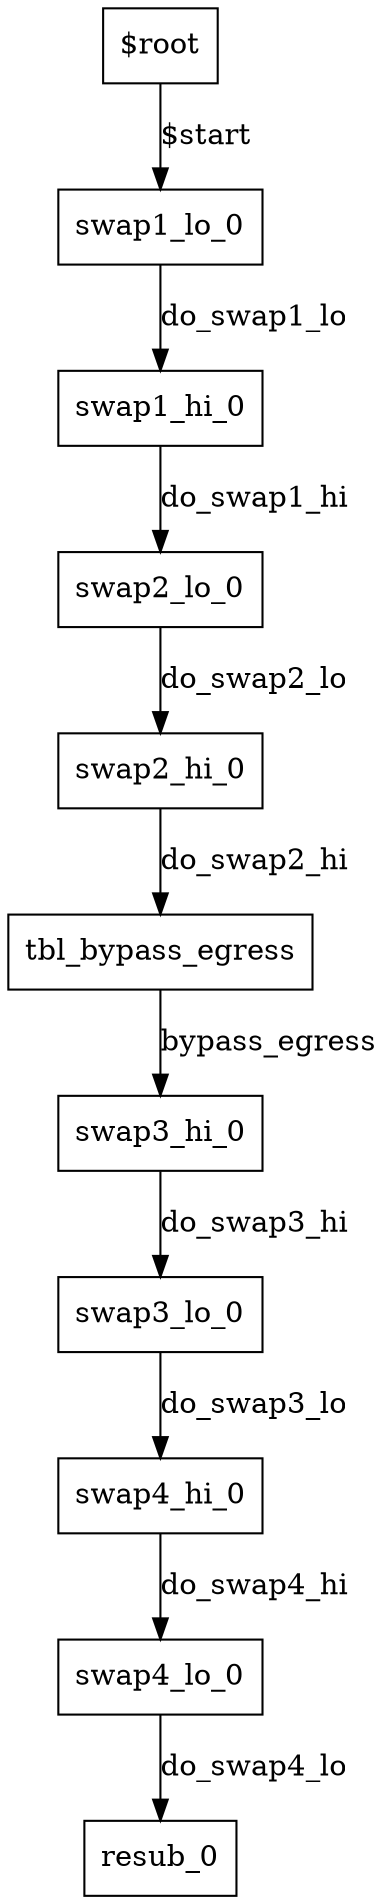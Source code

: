 digraph ingress {
0 [label="$root" shape=box color="black"];
10 [label="resub_0" shape=box color="black"];
2 [label="swap1_hi_0" shape=box color="black"];
1 [label="swap1_lo_0" shape=box color="black"];
4 [label="swap2_hi_0" shape=box color="black"];
3 [label="swap2_lo_0" shape=box color="black"];
6 [label="swap3_hi_0" shape=box color="black"];
7 [label="swap3_lo_0" shape=box color="black"];
8 [label="swap4_hi_0" shape=box color="black"];
9 [label="swap4_lo_0" shape=box color="black"];
5 [label="tbl_bypass_egress" shape=box color="black"];
0-> 1 [label="$start" color="black"];
2-> 3 [label="do_swap1_hi" color="black"];
1-> 2 [label="do_swap1_lo" color="black"];
4-> 5 [label="do_swap2_hi" color="black"];
3-> 4 [label="do_swap2_lo" color="black"];
6-> 7 [label="do_swap3_hi" color="black"];
7-> 8 [label="do_swap3_lo" color="black"];
8-> 9 [label="do_swap4_hi" color="black"];
9-> 10 [label="do_swap4_lo" color="black"];
5-> 6 [label="bypass_egress" color="black"];
}
